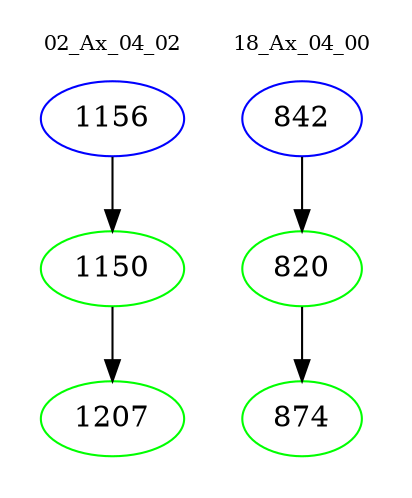 digraph{
subgraph cluster_0 {
color = white
label = "02_Ax_04_02";
fontsize=10;
T0_1156 [label="1156", color="blue"]
T0_1156 -> T0_1150 [color="black"]
T0_1150 [label="1150", color="green"]
T0_1150 -> T0_1207 [color="black"]
T0_1207 [label="1207", color="green"]
}
subgraph cluster_1 {
color = white
label = "18_Ax_04_00";
fontsize=10;
T1_842 [label="842", color="blue"]
T1_842 -> T1_820 [color="black"]
T1_820 [label="820", color="green"]
T1_820 -> T1_874 [color="black"]
T1_874 [label="874", color="green"]
}
}
